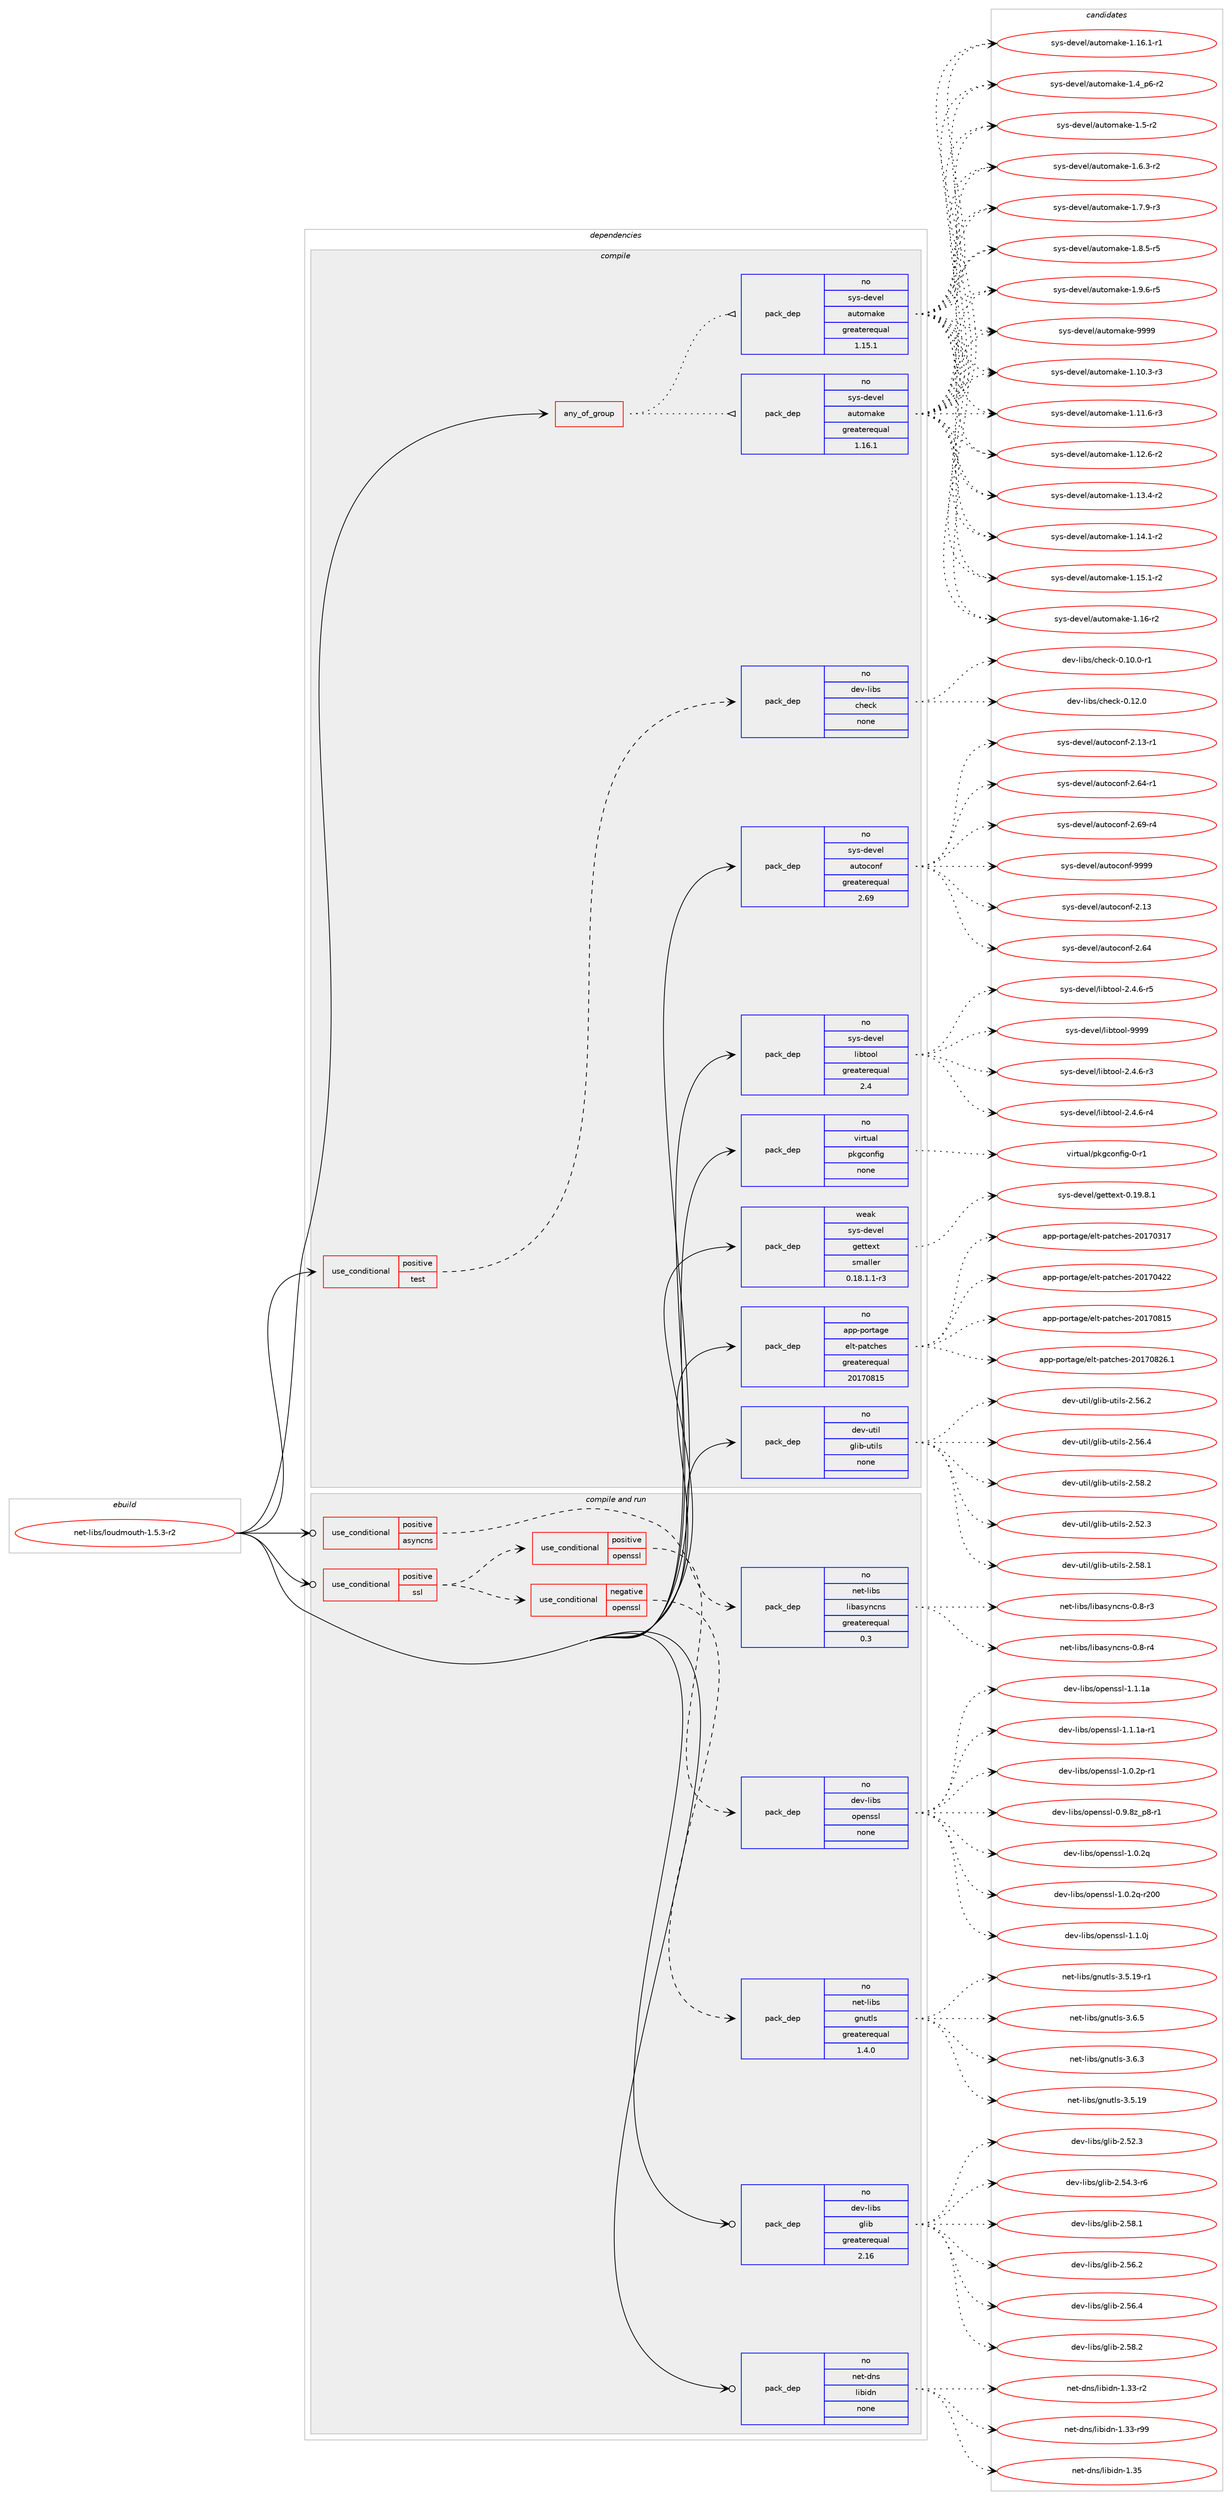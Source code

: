 digraph prolog {

# *************
# Graph options
# *************

newrank=true;
concentrate=true;
compound=true;
graph [rankdir=LR,fontname=Helvetica,fontsize=10,ranksep=1.5];#, ranksep=2.5, nodesep=0.2];
edge  [arrowhead=vee];
node  [fontname=Helvetica,fontsize=10];

# **********
# The ebuild
# **********

subgraph cluster_leftcol {
color=gray;
rank=same;
label=<<i>ebuild</i>>;
id [label="net-libs/loudmouth-1.5.3-r2", color=red, width=4, href="../net-libs/loudmouth-1.5.3-r2.svg"];
}

# ****************
# The dependencies
# ****************

subgraph cluster_midcol {
color=gray;
label=<<i>dependencies</i>>;
subgraph cluster_compile {
fillcolor="#eeeeee";
style=filled;
label=<<i>compile</i>>;
subgraph any116 {
dependency4202 [label=<<TABLE BORDER="0" CELLBORDER="1" CELLSPACING="0" CELLPADDING="4"><TR><TD CELLPADDING="10">any_of_group</TD></TR></TABLE>>, shape=none, color=red];subgraph pack3354 {
dependency4203 [label=<<TABLE BORDER="0" CELLBORDER="1" CELLSPACING="0" CELLPADDING="4" WIDTH="220"><TR><TD ROWSPAN="6" CELLPADDING="30">pack_dep</TD></TR><TR><TD WIDTH="110">no</TD></TR><TR><TD>sys-devel</TD></TR><TR><TD>automake</TD></TR><TR><TD>greaterequal</TD></TR><TR><TD>1.16.1</TD></TR></TABLE>>, shape=none, color=blue];
}
dependency4202:e -> dependency4203:w [weight=20,style="dotted",arrowhead="oinv"];
subgraph pack3355 {
dependency4204 [label=<<TABLE BORDER="0" CELLBORDER="1" CELLSPACING="0" CELLPADDING="4" WIDTH="220"><TR><TD ROWSPAN="6" CELLPADDING="30">pack_dep</TD></TR><TR><TD WIDTH="110">no</TD></TR><TR><TD>sys-devel</TD></TR><TR><TD>automake</TD></TR><TR><TD>greaterequal</TD></TR><TR><TD>1.15.1</TD></TR></TABLE>>, shape=none, color=blue];
}
dependency4202:e -> dependency4204:w [weight=20,style="dotted",arrowhead="oinv"];
}
id:e -> dependency4202:w [weight=20,style="solid",arrowhead="vee"];
subgraph cond731 {
dependency4205 [label=<<TABLE BORDER="0" CELLBORDER="1" CELLSPACING="0" CELLPADDING="4"><TR><TD ROWSPAN="3" CELLPADDING="10">use_conditional</TD></TR><TR><TD>positive</TD></TR><TR><TD>test</TD></TR></TABLE>>, shape=none, color=red];
subgraph pack3356 {
dependency4206 [label=<<TABLE BORDER="0" CELLBORDER="1" CELLSPACING="0" CELLPADDING="4" WIDTH="220"><TR><TD ROWSPAN="6" CELLPADDING="30">pack_dep</TD></TR><TR><TD WIDTH="110">no</TD></TR><TR><TD>dev-libs</TD></TR><TR><TD>check</TD></TR><TR><TD>none</TD></TR><TR><TD></TD></TR></TABLE>>, shape=none, color=blue];
}
dependency4205:e -> dependency4206:w [weight=20,style="dashed",arrowhead="vee"];
}
id:e -> dependency4205:w [weight=20,style="solid",arrowhead="vee"];
subgraph pack3357 {
dependency4207 [label=<<TABLE BORDER="0" CELLBORDER="1" CELLSPACING="0" CELLPADDING="4" WIDTH="220"><TR><TD ROWSPAN="6" CELLPADDING="30">pack_dep</TD></TR><TR><TD WIDTH="110">no</TD></TR><TR><TD>app-portage</TD></TR><TR><TD>elt-patches</TD></TR><TR><TD>greaterequal</TD></TR><TR><TD>20170815</TD></TR></TABLE>>, shape=none, color=blue];
}
id:e -> dependency4207:w [weight=20,style="solid",arrowhead="vee"];
subgraph pack3358 {
dependency4208 [label=<<TABLE BORDER="0" CELLBORDER="1" CELLSPACING="0" CELLPADDING="4" WIDTH="220"><TR><TD ROWSPAN="6" CELLPADDING="30">pack_dep</TD></TR><TR><TD WIDTH="110">no</TD></TR><TR><TD>dev-util</TD></TR><TR><TD>glib-utils</TD></TR><TR><TD>none</TD></TR><TR><TD></TD></TR></TABLE>>, shape=none, color=blue];
}
id:e -> dependency4208:w [weight=20,style="solid",arrowhead="vee"];
subgraph pack3359 {
dependency4209 [label=<<TABLE BORDER="0" CELLBORDER="1" CELLSPACING="0" CELLPADDING="4" WIDTH="220"><TR><TD ROWSPAN="6" CELLPADDING="30">pack_dep</TD></TR><TR><TD WIDTH="110">no</TD></TR><TR><TD>sys-devel</TD></TR><TR><TD>autoconf</TD></TR><TR><TD>greaterequal</TD></TR><TR><TD>2.69</TD></TR></TABLE>>, shape=none, color=blue];
}
id:e -> dependency4209:w [weight=20,style="solid",arrowhead="vee"];
subgraph pack3360 {
dependency4210 [label=<<TABLE BORDER="0" CELLBORDER="1" CELLSPACING="0" CELLPADDING="4" WIDTH="220"><TR><TD ROWSPAN="6" CELLPADDING="30">pack_dep</TD></TR><TR><TD WIDTH="110">no</TD></TR><TR><TD>sys-devel</TD></TR><TR><TD>libtool</TD></TR><TR><TD>greaterequal</TD></TR><TR><TD>2.4</TD></TR></TABLE>>, shape=none, color=blue];
}
id:e -> dependency4210:w [weight=20,style="solid",arrowhead="vee"];
subgraph pack3361 {
dependency4211 [label=<<TABLE BORDER="0" CELLBORDER="1" CELLSPACING="0" CELLPADDING="4" WIDTH="220"><TR><TD ROWSPAN="6" CELLPADDING="30">pack_dep</TD></TR><TR><TD WIDTH="110">no</TD></TR><TR><TD>virtual</TD></TR><TR><TD>pkgconfig</TD></TR><TR><TD>none</TD></TR><TR><TD></TD></TR></TABLE>>, shape=none, color=blue];
}
id:e -> dependency4211:w [weight=20,style="solid",arrowhead="vee"];
subgraph pack3362 {
dependency4212 [label=<<TABLE BORDER="0" CELLBORDER="1" CELLSPACING="0" CELLPADDING="4" WIDTH="220"><TR><TD ROWSPAN="6" CELLPADDING="30">pack_dep</TD></TR><TR><TD WIDTH="110">weak</TD></TR><TR><TD>sys-devel</TD></TR><TR><TD>gettext</TD></TR><TR><TD>smaller</TD></TR><TR><TD>0.18.1.1-r3</TD></TR></TABLE>>, shape=none, color=blue];
}
id:e -> dependency4212:w [weight=20,style="solid",arrowhead="vee"];
}
subgraph cluster_compileandrun {
fillcolor="#eeeeee";
style=filled;
label=<<i>compile and run</i>>;
subgraph cond732 {
dependency4213 [label=<<TABLE BORDER="0" CELLBORDER="1" CELLSPACING="0" CELLPADDING="4"><TR><TD ROWSPAN="3" CELLPADDING="10">use_conditional</TD></TR><TR><TD>positive</TD></TR><TR><TD>asyncns</TD></TR></TABLE>>, shape=none, color=red];
subgraph pack3363 {
dependency4214 [label=<<TABLE BORDER="0" CELLBORDER="1" CELLSPACING="0" CELLPADDING="4" WIDTH="220"><TR><TD ROWSPAN="6" CELLPADDING="30">pack_dep</TD></TR><TR><TD WIDTH="110">no</TD></TR><TR><TD>net-libs</TD></TR><TR><TD>libasyncns</TD></TR><TR><TD>greaterequal</TD></TR><TR><TD>0.3</TD></TR></TABLE>>, shape=none, color=blue];
}
dependency4213:e -> dependency4214:w [weight=20,style="dashed",arrowhead="vee"];
}
id:e -> dependency4213:w [weight=20,style="solid",arrowhead="odotvee"];
subgraph cond733 {
dependency4215 [label=<<TABLE BORDER="0" CELLBORDER="1" CELLSPACING="0" CELLPADDING="4"><TR><TD ROWSPAN="3" CELLPADDING="10">use_conditional</TD></TR><TR><TD>positive</TD></TR><TR><TD>ssl</TD></TR></TABLE>>, shape=none, color=red];
subgraph cond734 {
dependency4216 [label=<<TABLE BORDER="0" CELLBORDER="1" CELLSPACING="0" CELLPADDING="4"><TR><TD ROWSPAN="3" CELLPADDING="10">use_conditional</TD></TR><TR><TD>negative</TD></TR><TR><TD>openssl</TD></TR></TABLE>>, shape=none, color=red];
subgraph pack3364 {
dependency4217 [label=<<TABLE BORDER="0" CELLBORDER="1" CELLSPACING="0" CELLPADDING="4" WIDTH="220"><TR><TD ROWSPAN="6" CELLPADDING="30">pack_dep</TD></TR><TR><TD WIDTH="110">no</TD></TR><TR><TD>net-libs</TD></TR><TR><TD>gnutls</TD></TR><TR><TD>greaterequal</TD></TR><TR><TD>1.4.0</TD></TR></TABLE>>, shape=none, color=blue];
}
dependency4216:e -> dependency4217:w [weight=20,style="dashed",arrowhead="vee"];
}
dependency4215:e -> dependency4216:w [weight=20,style="dashed",arrowhead="vee"];
subgraph cond735 {
dependency4218 [label=<<TABLE BORDER="0" CELLBORDER="1" CELLSPACING="0" CELLPADDING="4"><TR><TD ROWSPAN="3" CELLPADDING="10">use_conditional</TD></TR><TR><TD>positive</TD></TR><TR><TD>openssl</TD></TR></TABLE>>, shape=none, color=red];
subgraph pack3365 {
dependency4219 [label=<<TABLE BORDER="0" CELLBORDER="1" CELLSPACING="0" CELLPADDING="4" WIDTH="220"><TR><TD ROWSPAN="6" CELLPADDING="30">pack_dep</TD></TR><TR><TD WIDTH="110">no</TD></TR><TR><TD>dev-libs</TD></TR><TR><TD>openssl</TD></TR><TR><TD>none</TD></TR><TR><TD></TD></TR></TABLE>>, shape=none, color=blue];
}
dependency4218:e -> dependency4219:w [weight=20,style="dashed",arrowhead="vee"];
}
dependency4215:e -> dependency4218:w [weight=20,style="dashed",arrowhead="vee"];
}
id:e -> dependency4215:w [weight=20,style="solid",arrowhead="odotvee"];
subgraph pack3366 {
dependency4220 [label=<<TABLE BORDER="0" CELLBORDER="1" CELLSPACING="0" CELLPADDING="4" WIDTH="220"><TR><TD ROWSPAN="6" CELLPADDING="30">pack_dep</TD></TR><TR><TD WIDTH="110">no</TD></TR><TR><TD>dev-libs</TD></TR><TR><TD>glib</TD></TR><TR><TD>greaterequal</TD></TR><TR><TD>2.16</TD></TR></TABLE>>, shape=none, color=blue];
}
id:e -> dependency4220:w [weight=20,style="solid",arrowhead="odotvee"];
subgraph pack3367 {
dependency4221 [label=<<TABLE BORDER="0" CELLBORDER="1" CELLSPACING="0" CELLPADDING="4" WIDTH="220"><TR><TD ROWSPAN="6" CELLPADDING="30">pack_dep</TD></TR><TR><TD WIDTH="110">no</TD></TR><TR><TD>net-dns</TD></TR><TR><TD>libidn</TD></TR><TR><TD>none</TD></TR><TR><TD></TD></TR></TABLE>>, shape=none, color=blue];
}
id:e -> dependency4221:w [weight=20,style="solid",arrowhead="odotvee"];
}
subgraph cluster_run {
fillcolor="#eeeeee";
style=filled;
label=<<i>run</i>>;
}
}

# **************
# The candidates
# **************

subgraph cluster_choices {
rank=same;
color=gray;
label=<<i>candidates</i>>;

subgraph choice3354 {
color=black;
nodesep=1;
choice11512111545100101118101108479711711611110997107101454946494846514511451 [label="sys-devel/automake-1.10.3-r3", color=red, width=4,href="../sys-devel/automake-1.10.3-r3.svg"];
choice11512111545100101118101108479711711611110997107101454946494946544511451 [label="sys-devel/automake-1.11.6-r3", color=red, width=4,href="../sys-devel/automake-1.11.6-r3.svg"];
choice11512111545100101118101108479711711611110997107101454946495046544511450 [label="sys-devel/automake-1.12.6-r2", color=red, width=4,href="../sys-devel/automake-1.12.6-r2.svg"];
choice11512111545100101118101108479711711611110997107101454946495146524511450 [label="sys-devel/automake-1.13.4-r2", color=red, width=4,href="../sys-devel/automake-1.13.4-r2.svg"];
choice11512111545100101118101108479711711611110997107101454946495246494511450 [label="sys-devel/automake-1.14.1-r2", color=red, width=4,href="../sys-devel/automake-1.14.1-r2.svg"];
choice11512111545100101118101108479711711611110997107101454946495346494511450 [label="sys-devel/automake-1.15.1-r2", color=red, width=4,href="../sys-devel/automake-1.15.1-r2.svg"];
choice1151211154510010111810110847971171161111099710710145494649544511450 [label="sys-devel/automake-1.16-r2", color=red, width=4,href="../sys-devel/automake-1.16-r2.svg"];
choice11512111545100101118101108479711711611110997107101454946495446494511449 [label="sys-devel/automake-1.16.1-r1", color=red, width=4,href="../sys-devel/automake-1.16.1-r1.svg"];
choice115121115451001011181011084797117116111109971071014549465295112544511450 [label="sys-devel/automake-1.4_p6-r2", color=red, width=4,href="../sys-devel/automake-1.4_p6-r2.svg"];
choice11512111545100101118101108479711711611110997107101454946534511450 [label="sys-devel/automake-1.5-r2", color=red, width=4,href="../sys-devel/automake-1.5-r2.svg"];
choice115121115451001011181011084797117116111109971071014549465446514511450 [label="sys-devel/automake-1.6.3-r2", color=red, width=4,href="../sys-devel/automake-1.6.3-r2.svg"];
choice115121115451001011181011084797117116111109971071014549465546574511451 [label="sys-devel/automake-1.7.9-r3", color=red, width=4,href="../sys-devel/automake-1.7.9-r3.svg"];
choice115121115451001011181011084797117116111109971071014549465646534511453 [label="sys-devel/automake-1.8.5-r5", color=red, width=4,href="../sys-devel/automake-1.8.5-r5.svg"];
choice115121115451001011181011084797117116111109971071014549465746544511453 [label="sys-devel/automake-1.9.6-r5", color=red, width=4,href="../sys-devel/automake-1.9.6-r5.svg"];
choice115121115451001011181011084797117116111109971071014557575757 [label="sys-devel/automake-9999", color=red, width=4,href="../sys-devel/automake-9999.svg"];
dependency4203:e -> choice11512111545100101118101108479711711611110997107101454946494846514511451:w [style=dotted,weight="100"];
dependency4203:e -> choice11512111545100101118101108479711711611110997107101454946494946544511451:w [style=dotted,weight="100"];
dependency4203:e -> choice11512111545100101118101108479711711611110997107101454946495046544511450:w [style=dotted,weight="100"];
dependency4203:e -> choice11512111545100101118101108479711711611110997107101454946495146524511450:w [style=dotted,weight="100"];
dependency4203:e -> choice11512111545100101118101108479711711611110997107101454946495246494511450:w [style=dotted,weight="100"];
dependency4203:e -> choice11512111545100101118101108479711711611110997107101454946495346494511450:w [style=dotted,weight="100"];
dependency4203:e -> choice1151211154510010111810110847971171161111099710710145494649544511450:w [style=dotted,weight="100"];
dependency4203:e -> choice11512111545100101118101108479711711611110997107101454946495446494511449:w [style=dotted,weight="100"];
dependency4203:e -> choice115121115451001011181011084797117116111109971071014549465295112544511450:w [style=dotted,weight="100"];
dependency4203:e -> choice11512111545100101118101108479711711611110997107101454946534511450:w [style=dotted,weight="100"];
dependency4203:e -> choice115121115451001011181011084797117116111109971071014549465446514511450:w [style=dotted,weight="100"];
dependency4203:e -> choice115121115451001011181011084797117116111109971071014549465546574511451:w [style=dotted,weight="100"];
dependency4203:e -> choice115121115451001011181011084797117116111109971071014549465646534511453:w [style=dotted,weight="100"];
dependency4203:e -> choice115121115451001011181011084797117116111109971071014549465746544511453:w [style=dotted,weight="100"];
dependency4203:e -> choice115121115451001011181011084797117116111109971071014557575757:w [style=dotted,weight="100"];
}
subgraph choice3355 {
color=black;
nodesep=1;
choice11512111545100101118101108479711711611110997107101454946494846514511451 [label="sys-devel/automake-1.10.3-r3", color=red, width=4,href="../sys-devel/automake-1.10.3-r3.svg"];
choice11512111545100101118101108479711711611110997107101454946494946544511451 [label="sys-devel/automake-1.11.6-r3", color=red, width=4,href="../sys-devel/automake-1.11.6-r3.svg"];
choice11512111545100101118101108479711711611110997107101454946495046544511450 [label="sys-devel/automake-1.12.6-r2", color=red, width=4,href="../sys-devel/automake-1.12.6-r2.svg"];
choice11512111545100101118101108479711711611110997107101454946495146524511450 [label="sys-devel/automake-1.13.4-r2", color=red, width=4,href="../sys-devel/automake-1.13.4-r2.svg"];
choice11512111545100101118101108479711711611110997107101454946495246494511450 [label="sys-devel/automake-1.14.1-r2", color=red, width=4,href="../sys-devel/automake-1.14.1-r2.svg"];
choice11512111545100101118101108479711711611110997107101454946495346494511450 [label="sys-devel/automake-1.15.1-r2", color=red, width=4,href="../sys-devel/automake-1.15.1-r2.svg"];
choice1151211154510010111810110847971171161111099710710145494649544511450 [label="sys-devel/automake-1.16-r2", color=red, width=4,href="../sys-devel/automake-1.16-r2.svg"];
choice11512111545100101118101108479711711611110997107101454946495446494511449 [label="sys-devel/automake-1.16.1-r1", color=red, width=4,href="../sys-devel/automake-1.16.1-r1.svg"];
choice115121115451001011181011084797117116111109971071014549465295112544511450 [label="sys-devel/automake-1.4_p6-r2", color=red, width=4,href="../sys-devel/automake-1.4_p6-r2.svg"];
choice11512111545100101118101108479711711611110997107101454946534511450 [label="sys-devel/automake-1.5-r2", color=red, width=4,href="../sys-devel/automake-1.5-r2.svg"];
choice115121115451001011181011084797117116111109971071014549465446514511450 [label="sys-devel/automake-1.6.3-r2", color=red, width=4,href="../sys-devel/automake-1.6.3-r2.svg"];
choice115121115451001011181011084797117116111109971071014549465546574511451 [label="sys-devel/automake-1.7.9-r3", color=red, width=4,href="../sys-devel/automake-1.7.9-r3.svg"];
choice115121115451001011181011084797117116111109971071014549465646534511453 [label="sys-devel/automake-1.8.5-r5", color=red, width=4,href="../sys-devel/automake-1.8.5-r5.svg"];
choice115121115451001011181011084797117116111109971071014549465746544511453 [label="sys-devel/automake-1.9.6-r5", color=red, width=4,href="../sys-devel/automake-1.9.6-r5.svg"];
choice115121115451001011181011084797117116111109971071014557575757 [label="sys-devel/automake-9999", color=red, width=4,href="../sys-devel/automake-9999.svg"];
dependency4204:e -> choice11512111545100101118101108479711711611110997107101454946494846514511451:w [style=dotted,weight="100"];
dependency4204:e -> choice11512111545100101118101108479711711611110997107101454946494946544511451:w [style=dotted,weight="100"];
dependency4204:e -> choice11512111545100101118101108479711711611110997107101454946495046544511450:w [style=dotted,weight="100"];
dependency4204:e -> choice11512111545100101118101108479711711611110997107101454946495146524511450:w [style=dotted,weight="100"];
dependency4204:e -> choice11512111545100101118101108479711711611110997107101454946495246494511450:w [style=dotted,weight="100"];
dependency4204:e -> choice11512111545100101118101108479711711611110997107101454946495346494511450:w [style=dotted,weight="100"];
dependency4204:e -> choice1151211154510010111810110847971171161111099710710145494649544511450:w [style=dotted,weight="100"];
dependency4204:e -> choice11512111545100101118101108479711711611110997107101454946495446494511449:w [style=dotted,weight="100"];
dependency4204:e -> choice115121115451001011181011084797117116111109971071014549465295112544511450:w [style=dotted,weight="100"];
dependency4204:e -> choice11512111545100101118101108479711711611110997107101454946534511450:w [style=dotted,weight="100"];
dependency4204:e -> choice115121115451001011181011084797117116111109971071014549465446514511450:w [style=dotted,weight="100"];
dependency4204:e -> choice115121115451001011181011084797117116111109971071014549465546574511451:w [style=dotted,weight="100"];
dependency4204:e -> choice115121115451001011181011084797117116111109971071014549465646534511453:w [style=dotted,weight="100"];
dependency4204:e -> choice115121115451001011181011084797117116111109971071014549465746544511453:w [style=dotted,weight="100"];
dependency4204:e -> choice115121115451001011181011084797117116111109971071014557575757:w [style=dotted,weight="100"];
}
subgraph choice3356 {
color=black;
nodesep=1;
choice1001011184510810598115479910410199107454846494846484511449 [label="dev-libs/check-0.10.0-r1", color=red, width=4,href="../dev-libs/check-0.10.0-r1.svg"];
choice100101118451081059811547991041019910745484649504648 [label="dev-libs/check-0.12.0", color=red, width=4,href="../dev-libs/check-0.12.0.svg"];
dependency4206:e -> choice1001011184510810598115479910410199107454846494846484511449:w [style=dotted,weight="100"];
dependency4206:e -> choice100101118451081059811547991041019910745484649504648:w [style=dotted,weight="100"];
}
subgraph choice3357 {
color=black;
nodesep=1;
choice97112112451121111141169710310147101108116451129711699104101115455048495548514955 [label="app-portage/elt-patches-20170317", color=red, width=4,href="../app-portage/elt-patches-20170317.svg"];
choice97112112451121111141169710310147101108116451129711699104101115455048495548525050 [label="app-portage/elt-patches-20170422", color=red, width=4,href="../app-portage/elt-patches-20170422.svg"];
choice97112112451121111141169710310147101108116451129711699104101115455048495548564953 [label="app-portage/elt-patches-20170815", color=red, width=4,href="../app-portage/elt-patches-20170815.svg"];
choice971121124511211111411697103101471011081164511297116991041011154550484955485650544649 [label="app-portage/elt-patches-20170826.1", color=red, width=4,href="../app-portage/elt-patches-20170826.1.svg"];
dependency4207:e -> choice97112112451121111141169710310147101108116451129711699104101115455048495548514955:w [style=dotted,weight="100"];
dependency4207:e -> choice97112112451121111141169710310147101108116451129711699104101115455048495548525050:w [style=dotted,weight="100"];
dependency4207:e -> choice97112112451121111141169710310147101108116451129711699104101115455048495548564953:w [style=dotted,weight="100"];
dependency4207:e -> choice971121124511211111411697103101471011081164511297116991041011154550484955485650544649:w [style=dotted,weight="100"];
}
subgraph choice3358 {
color=black;
nodesep=1;
choice1001011184511711610510847103108105984511711610510811545504653504651 [label="dev-util/glib-utils-2.52.3", color=red, width=4,href="../dev-util/glib-utils-2.52.3.svg"];
choice1001011184511711610510847103108105984511711610510811545504653564649 [label="dev-util/glib-utils-2.58.1", color=red, width=4,href="../dev-util/glib-utils-2.58.1.svg"];
choice1001011184511711610510847103108105984511711610510811545504653544650 [label="dev-util/glib-utils-2.56.2", color=red, width=4,href="../dev-util/glib-utils-2.56.2.svg"];
choice1001011184511711610510847103108105984511711610510811545504653544652 [label="dev-util/glib-utils-2.56.4", color=red, width=4,href="../dev-util/glib-utils-2.56.4.svg"];
choice1001011184511711610510847103108105984511711610510811545504653564650 [label="dev-util/glib-utils-2.58.2", color=red, width=4,href="../dev-util/glib-utils-2.58.2.svg"];
dependency4208:e -> choice1001011184511711610510847103108105984511711610510811545504653504651:w [style=dotted,weight="100"];
dependency4208:e -> choice1001011184511711610510847103108105984511711610510811545504653564649:w [style=dotted,weight="100"];
dependency4208:e -> choice1001011184511711610510847103108105984511711610510811545504653544650:w [style=dotted,weight="100"];
dependency4208:e -> choice1001011184511711610510847103108105984511711610510811545504653544652:w [style=dotted,weight="100"];
dependency4208:e -> choice1001011184511711610510847103108105984511711610510811545504653564650:w [style=dotted,weight="100"];
}
subgraph choice3359 {
color=black;
nodesep=1;
choice115121115451001011181011084797117116111991111101024550464951 [label="sys-devel/autoconf-2.13", color=red, width=4,href="../sys-devel/autoconf-2.13.svg"];
choice115121115451001011181011084797117116111991111101024550465452 [label="sys-devel/autoconf-2.64", color=red, width=4,href="../sys-devel/autoconf-2.64.svg"];
choice1151211154510010111810110847971171161119911111010245504649514511449 [label="sys-devel/autoconf-2.13-r1", color=red, width=4,href="../sys-devel/autoconf-2.13-r1.svg"];
choice1151211154510010111810110847971171161119911111010245504654524511449 [label="sys-devel/autoconf-2.64-r1", color=red, width=4,href="../sys-devel/autoconf-2.64-r1.svg"];
choice1151211154510010111810110847971171161119911111010245504654574511452 [label="sys-devel/autoconf-2.69-r4", color=red, width=4,href="../sys-devel/autoconf-2.69-r4.svg"];
choice115121115451001011181011084797117116111991111101024557575757 [label="sys-devel/autoconf-9999", color=red, width=4,href="../sys-devel/autoconf-9999.svg"];
dependency4209:e -> choice115121115451001011181011084797117116111991111101024550464951:w [style=dotted,weight="100"];
dependency4209:e -> choice115121115451001011181011084797117116111991111101024550465452:w [style=dotted,weight="100"];
dependency4209:e -> choice1151211154510010111810110847971171161119911111010245504649514511449:w [style=dotted,weight="100"];
dependency4209:e -> choice1151211154510010111810110847971171161119911111010245504654524511449:w [style=dotted,weight="100"];
dependency4209:e -> choice1151211154510010111810110847971171161119911111010245504654574511452:w [style=dotted,weight="100"];
dependency4209:e -> choice115121115451001011181011084797117116111991111101024557575757:w [style=dotted,weight="100"];
}
subgraph choice3360 {
color=black;
nodesep=1;
choice1151211154510010111810110847108105981161111111084550465246544511451 [label="sys-devel/libtool-2.4.6-r3", color=red, width=4,href="../sys-devel/libtool-2.4.6-r3.svg"];
choice1151211154510010111810110847108105981161111111084550465246544511452 [label="sys-devel/libtool-2.4.6-r4", color=red, width=4,href="../sys-devel/libtool-2.4.6-r4.svg"];
choice1151211154510010111810110847108105981161111111084550465246544511453 [label="sys-devel/libtool-2.4.6-r5", color=red, width=4,href="../sys-devel/libtool-2.4.6-r5.svg"];
choice1151211154510010111810110847108105981161111111084557575757 [label="sys-devel/libtool-9999", color=red, width=4,href="../sys-devel/libtool-9999.svg"];
dependency4210:e -> choice1151211154510010111810110847108105981161111111084550465246544511451:w [style=dotted,weight="100"];
dependency4210:e -> choice1151211154510010111810110847108105981161111111084550465246544511452:w [style=dotted,weight="100"];
dependency4210:e -> choice1151211154510010111810110847108105981161111111084550465246544511453:w [style=dotted,weight="100"];
dependency4210:e -> choice1151211154510010111810110847108105981161111111084557575757:w [style=dotted,weight="100"];
}
subgraph choice3361 {
color=black;
nodesep=1;
choice11810511411611797108471121071039911111010210510345484511449 [label="virtual/pkgconfig-0-r1", color=red, width=4,href="../virtual/pkgconfig-0-r1.svg"];
dependency4211:e -> choice11810511411611797108471121071039911111010210510345484511449:w [style=dotted,weight="100"];
}
subgraph choice3362 {
color=black;
nodesep=1;
choice1151211154510010111810110847103101116116101120116454846495746564649 [label="sys-devel/gettext-0.19.8.1", color=red, width=4,href="../sys-devel/gettext-0.19.8.1.svg"];
dependency4212:e -> choice1151211154510010111810110847103101116116101120116454846495746564649:w [style=dotted,weight="100"];
}
subgraph choice3363 {
color=black;
nodesep=1;
choice110101116451081059811547108105989711512111099110115454846564511451 [label="net-libs/libasyncns-0.8-r3", color=red, width=4,href="../net-libs/libasyncns-0.8-r3.svg"];
choice110101116451081059811547108105989711512111099110115454846564511452 [label="net-libs/libasyncns-0.8-r4", color=red, width=4,href="../net-libs/libasyncns-0.8-r4.svg"];
dependency4214:e -> choice110101116451081059811547108105989711512111099110115454846564511451:w [style=dotted,weight="100"];
dependency4214:e -> choice110101116451081059811547108105989711512111099110115454846564511452:w [style=dotted,weight="100"];
}
subgraph choice3364 {
color=black;
nodesep=1;
choice110101116451081059811547103110117116108115455146544651 [label="net-libs/gnutls-3.6.3", color=red, width=4,href="../net-libs/gnutls-3.6.3.svg"];
choice11010111645108105981154710311011711610811545514653464957 [label="net-libs/gnutls-3.5.19", color=red, width=4,href="../net-libs/gnutls-3.5.19.svg"];
choice110101116451081059811547103110117116108115455146534649574511449 [label="net-libs/gnutls-3.5.19-r1", color=red, width=4,href="../net-libs/gnutls-3.5.19-r1.svg"];
choice110101116451081059811547103110117116108115455146544653 [label="net-libs/gnutls-3.6.5", color=red, width=4,href="../net-libs/gnutls-3.6.5.svg"];
dependency4217:e -> choice110101116451081059811547103110117116108115455146544651:w [style=dotted,weight="100"];
dependency4217:e -> choice11010111645108105981154710311011711610811545514653464957:w [style=dotted,weight="100"];
dependency4217:e -> choice110101116451081059811547103110117116108115455146534649574511449:w [style=dotted,weight="100"];
dependency4217:e -> choice110101116451081059811547103110117116108115455146544653:w [style=dotted,weight="100"];
}
subgraph choice3365 {
color=black;
nodesep=1;
choice1001011184510810598115471111121011101151151084549464846501124511449 [label="dev-libs/openssl-1.0.2p-r1", color=red, width=4,href="../dev-libs/openssl-1.0.2p-r1.svg"];
choice10010111845108105981154711111210111011511510845484657465612295112564511449 [label="dev-libs/openssl-0.9.8z_p8-r1", color=red, width=4,href="../dev-libs/openssl-0.9.8z_p8-r1.svg"];
choice100101118451081059811547111112101110115115108454946484650113 [label="dev-libs/openssl-1.0.2q", color=red, width=4,href="../dev-libs/openssl-1.0.2q.svg"];
choice10010111845108105981154711111210111011511510845494648465011345114504848 [label="dev-libs/openssl-1.0.2q-r200", color=red, width=4,href="../dev-libs/openssl-1.0.2q-r200.svg"];
choice100101118451081059811547111112101110115115108454946494648106 [label="dev-libs/openssl-1.1.0j", color=red, width=4,href="../dev-libs/openssl-1.1.0j.svg"];
choice10010111845108105981154711111210111011511510845494649464997 [label="dev-libs/openssl-1.1.1a", color=red, width=4,href="../dev-libs/openssl-1.1.1a.svg"];
choice100101118451081059811547111112101110115115108454946494649974511449 [label="dev-libs/openssl-1.1.1a-r1", color=red, width=4,href="../dev-libs/openssl-1.1.1a-r1.svg"];
dependency4219:e -> choice1001011184510810598115471111121011101151151084549464846501124511449:w [style=dotted,weight="100"];
dependency4219:e -> choice10010111845108105981154711111210111011511510845484657465612295112564511449:w [style=dotted,weight="100"];
dependency4219:e -> choice100101118451081059811547111112101110115115108454946484650113:w [style=dotted,weight="100"];
dependency4219:e -> choice10010111845108105981154711111210111011511510845494648465011345114504848:w [style=dotted,weight="100"];
dependency4219:e -> choice100101118451081059811547111112101110115115108454946494648106:w [style=dotted,weight="100"];
dependency4219:e -> choice10010111845108105981154711111210111011511510845494649464997:w [style=dotted,weight="100"];
dependency4219:e -> choice100101118451081059811547111112101110115115108454946494649974511449:w [style=dotted,weight="100"];
}
subgraph choice3366 {
color=black;
nodesep=1;
choice1001011184510810598115471031081059845504653504651 [label="dev-libs/glib-2.52.3", color=red, width=4,href="../dev-libs/glib-2.52.3.svg"];
choice10010111845108105981154710310810598455046535246514511454 [label="dev-libs/glib-2.54.3-r6", color=red, width=4,href="../dev-libs/glib-2.54.3-r6.svg"];
choice1001011184510810598115471031081059845504653564649 [label="dev-libs/glib-2.58.1", color=red, width=4,href="../dev-libs/glib-2.58.1.svg"];
choice1001011184510810598115471031081059845504653544650 [label="dev-libs/glib-2.56.2", color=red, width=4,href="../dev-libs/glib-2.56.2.svg"];
choice1001011184510810598115471031081059845504653544652 [label="dev-libs/glib-2.56.4", color=red, width=4,href="../dev-libs/glib-2.56.4.svg"];
choice1001011184510810598115471031081059845504653564650 [label="dev-libs/glib-2.58.2", color=red, width=4,href="../dev-libs/glib-2.58.2.svg"];
dependency4220:e -> choice1001011184510810598115471031081059845504653504651:w [style=dotted,weight="100"];
dependency4220:e -> choice10010111845108105981154710310810598455046535246514511454:w [style=dotted,weight="100"];
dependency4220:e -> choice1001011184510810598115471031081059845504653564649:w [style=dotted,weight="100"];
dependency4220:e -> choice1001011184510810598115471031081059845504653544650:w [style=dotted,weight="100"];
dependency4220:e -> choice1001011184510810598115471031081059845504653544652:w [style=dotted,weight="100"];
dependency4220:e -> choice1001011184510810598115471031081059845504653564650:w [style=dotted,weight="100"];
}
subgraph choice3367 {
color=black;
nodesep=1;
choice11010111645100110115471081059810510011045494651514511450 [label="net-dns/libidn-1.33-r2", color=red, width=4,href="../net-dns/libidn-1.33-r2.svg"];
choice1101011164510011011547108105981051001104549465151451145757 [label="net-dns/libidn-1.33-r99", color=red, width=4,href="../net-dns/libidn-1.33-r99.svg"];
choice1101011164510011011547108105981051001104549465153 [label="net-dns/libidn-1.35", color=red, width=4,href="../net-dns/libidn-1.35.svg"];
dependency4221:e -> choice11010111645100110115471081059810510011045494651514511450:w [style=dotted,weight="100"];
dependency4221:e -> choice1101011164510011011547108105981051001104549465151451145757:w [style=dotted,weight="100"];
dependency4221:e -> choice1101011164510011011547108105981051001104549465153:w [style=dotted,weight="100"];
}
}

}
